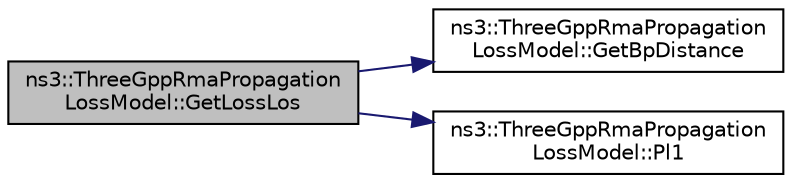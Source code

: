digraph "ns3::ThreeGppRmaPropagationLossModel::GetLossLos"
{
 // LATEX_PDF_SIZE
  edge [fontname="Helvetica",fontsize="10",labelfontname="Helvetica",labelfontsize="10"];
  node [fontname="Helvetica",fontsize="10",shape=record];
  rankdir="LR";
  Node1 [label="ns3::ThreeGppRmaPropagation\lLossModel::GetLossLos",height=0.2,width=0.4,color="black", fillcolor="grey75", style="filled", fontcolor="black",tooltip="Computes the pathloss between a and b considering that the line of sight is not obstructed."];
  Node1 -> Node2 [color="midnightblue",fontsize="10",style="solid",fontname="Helvetica"];
  Node2 [label="ns3::ThreeGppRmaPropagation\lLossModel::GetBpDistance",height=0.2,width=0.4,color="black", fillcolor="white", style="filled",URL="$classns3_1_1_three_gpp_rma_propagation_loss_model.html#ad574281f5b47e13ed5fdddbacf4bab7e",tooltip="Computes the breakpoint distance for the RMa scenario."];
  Node1 -> Node3 [color="midnightblue",fontsize="10",style="solid",fontname="Helvetica"];
  Node3 [label="ns3::ThreeGppRmaPropagation\lLossModel::Pl1",height=0.2,width=0.4,color="black", fillcolor="white", style="filled",URL="$classns3_1_1_three_gpp_rma_propagation_loss_model.html#a2306f484b3ed4b1c259df761b886e12e",tooltip="Computes the PL1 formula for the RMa scenario."];
}
